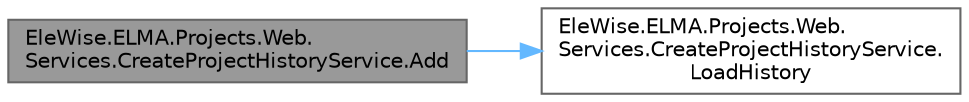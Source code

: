 digraph "EleWise.ELMA.Projects.Web.Services.CreateProjectHistoryService.Add"
{
 // LATEX_PDF_SIZE
  bgcolor="transparent";
  edge [fontname=Helvetica,fontsize=10,labelfontname=Helvetica,labelfontsize=10];
  node [fontname=Helvetica,fontsize=10,shape=box,height=0.2,width=0.4];
  rankdir="LR";
  Node1 [id="Node000001",label="EleWise.ELMA.Projects.Web.\lServices.CreateProjectHistoryService.Add",height=0.2,width=0.4,color="gray40", fillcolor="grey60", style="filled", fontcolor="black",tooltip="Добавить в историю тип"];
  Node1 -> Node2 [id="edge1_Node000001_Node000002",color="steelblue1",style="solid",tooltip=" "];
  Node2 [id="Node000002",label="EleWise.ELMA.Projects.Web.\lServices.CreateProjectHistoryService.\lLoadHistory",height=0.2,width=0.4,color="grey40", fillcolor="white", style="filled",URL="$class_ele_wise_1_1_e_l_m_a_1_1_projects_1_1_web_1_1_services_1_1_create_project_history_service.html#a7c2c60f2105896c7c26d4b589c026567",tooltip=" "];
}
